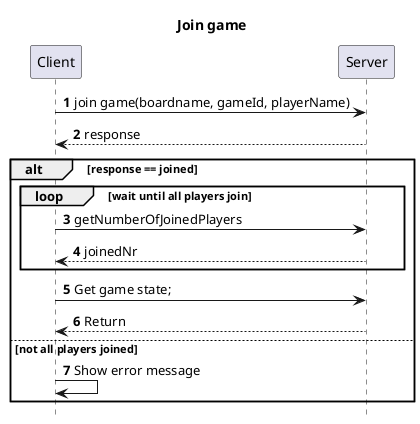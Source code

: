 @startuml
'https://plantuml.com/sequence-diagram
hide footbox

autonumber
title Join game

Client -> Server: join game(boardname, gameId, playerName)
Client <-- Server: response
alt response == joined
    loop wait until all players join
        Client -> Server: getNumberOfJoinedPlayers
        Client <-- Server: joinedNr
    end
    Client->Server: Get game state;
    Client <-- Server: Return
else not all players joined
    Client->Client: Show error message
end
@enduml